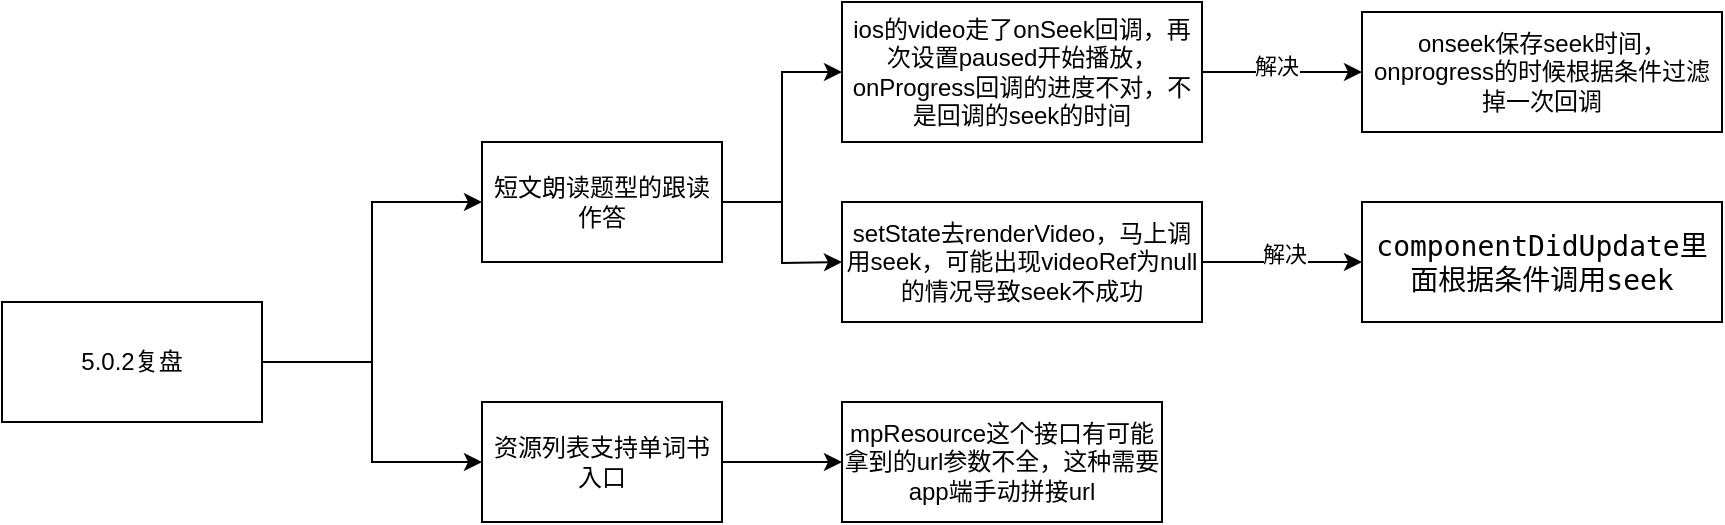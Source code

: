 <mxfile version="14.9.8" type="github">
  <diagram id="DzgCvhe-tKg0c6b0b9Ag" name="Page-1">
    <mxGraphModel dx="1188" dy="568" grid="1" gridSize="10" guides="1" tooltips="1" connect="1" arrows="1" fold="1" page="1" pageScale="1" pageWidth="827" pageHeight="1169" math="0" shadow="0">
      <root>
        <mxCell id="0" />
        <mxCell id="1" parent="0" />
        <mxCell id="GTlOflzZMcrGwnV5eUsq-2" style="edgeStyle=orthogonalEdgeStyle;rounded=0;orthogonalLoop=1;jettySize=auto;html=1;entryX=0;entryY=0.5;entryDx=0;entryDy=0;" edge="1" parent="1" source="3FnP7ytB5T22LVPL0JVN-1" target="GTlOflzZMcrGwnV5eUsq-1">
          <mxGeometry relative="1" as="geometry" />
        </mxCell>
        <mxCell id="GTlOflzZMcrGwnV5eUsq-5" style="edgeStyle=orthogonalEdgeStyle;rounded=0;orthogonalLoop=1;jettySize=auto;html=1;entryX=0;entryY=0.5;entryDx=0;entryDy=0;" edge="1" parent="1" source="3FnP7ytB5T22LVPL0JVN-1" target="GTlOflzZMcrGwnV5eUsq-3">
          <mxGeometry relative="1" as="geometry" />
        </mxCell>
        <mxCell id="3FnP7ytB5T22LVPL0JVN-1" value="5.0.2复盘" style="rounded=0;whiteSpace=wrap;html=1;" parent="1" vertex="1">
          <mxGeometry x="90" y="190" width="130" height="60" as="geometry" />
        </mxCell>
        <mxCell id="GTlOflzZMcrGwnV5eUsq-8" value="" style="edgeStyle=orthogonalEdgeStyle;rounded=0;orthogonalLoop=1;jettySize=auto;html=1;" edge="1" parent="1" source="GTlOflzZMcrGwnV5eUsq-1" target="GTlOflzZMcrGwnV5eUsq-7">
          <mxGeometry relative="1" as="geometry" />
        </mxCell>
        <mxCell id="GTlOflzZMcrGwnV5eUsq-16" style="edgeStyle=orthogonalEdgeStyle;rounded=0;orthogonalLoop=1;jettySize=auto;html=1;" edge="1" parent="1" source="GTlOflzZMcrGwnV5eUsq-1">
          <mxGeometry relative="1" as="geometry">
            <mxPoint x="510" y="170" as="targetPoint" />
          </mxGeometry>
        </mxCell>
        <mxCell id="GTlOflzZMcrGwnV5eUsq-1" value="短文朗读题型的跟读作答" style="rounded=0;whiteSpace=wrap;html=1;" vertex="1" parent="1">
          <mxGeometry x="330" y="110" width="120" height="60" as="geometry" />
        </mxCell>
        <mxCell id="GTlOflzZMcrGwnV5eUsq-22" value="" style="edgeStyle=orthogonalEdgeStyle;rounded=0;orthogonalLoop=1;jettySize=auto;html=1;" edge="1" parent="1" source="GTlOflzZMcrGwnV5eUsq-3" target="GTlOflzZMcrGwnV5eUsq-21">
          <mxGeometry relative="1" as="geometry" />
        </mxCell>
        <mxCell id="GTlOflzZMcrGwnV5eUsq-3" value="资源列表支持单词书入口" style="rounded=0;whiteSpace=wrap;html=1;" vertex="1" parent="1">
          <mxGeometry x="330" y="240" width="120" height="60" as="geometry" />
        </mxCell>
        <mxCell id="GTlOflzZMcrGwnV5eUsq-10" value="" style="edgeStyle=orthogonalEdgeStyle;rounded=0;orthogonalLoop=1;jettySize=auto;html=1;" edge="1" parent="1" source="GTlOflzZMcrGwnV5eUsq-7" target="GTlOflzZMcrGwnV5eUsq-9">
          <mxGeometry relative="1" as="geometry" />
        </mxCell>
        <mxCell id="GTlOflzZMcrGwnV5eUsq-11" value="解决" style="edgeLabel;html=1;align=center;verticalAlign=middle;resizable=0;points=[];" vertex="1" connectable="0" parent="GTlOflzZMcrGwnV5eUsq-10">
          <mxGeometry x="-0.075" y="3" relative="1" as="geometry">
            <mxPoint as="offset" />
          </mxGeometry>
        </mxCell>
        <mxCell id="GTlOflzZMcrGwnV5eUsq-7" value="ios的video走了onSeek回调，再次设置paused开始播放，onProgress回调的进度不对，不是回调的seek的时间" style="rounded=0;whiteSpace=wrap;html=1;" vertex="1" parent="1">
          <mxGeometry x="510" y="40" width="180" height="70" as="geometry" />
        </mxCell>
        <mxCell id="GTlOflzZMcrGwnV5eUsq-9" value="onseek保存seek时间，onprogress的时候根据条件过滤掉一次回调" style="rounded=0;whiteSpace=wrap;html=1;" vertex="1" parent="1">
          <mxGeometry x="770" y="45" width="180" height="60" as="geometry" />
        </mxCell>
        <mxCell id="GTlOflzZMcrGwnV5eUsq-19" value="" style="edgeStyle=orthogonalEdgeStyle;rounded=0;orthogonalLoop=1;jettySize=auto;html=1;" edge="1" parent="1" source="GTlOflzZMcrGwnV5eUsq-17" target="GTlOflzZMcrGwnV5eUsq-18">
          <mxGeometry relative="1" as="geometry" />
        </mxCell>
        <mxCell id="GTlOflzZMcrGwnV5eUsq-20" value="解决" style="edgeLabel;html=1;align=center;verticalAlign=middle;resizable=0;points=[];" vertex="1" connectable="0" parent="GTlOflzZMcrGwnV5eUsq-19">
          <mxGeometry x="0.021" y="4" relative="1" as="geometry">
            <mxPoint as="offset" />
          </mxGeometry>
        </mxCell>
        <mxCell id="GTlOflzZMcrGwnV5eUsq-17" value="setState去renderVideo，马上调用seek，可能出现videoRef为null的情况导致seek不成功" style="rounded=0;whiteSpace=wrap;html=1;" vertex="1" parent="1">
          <mxGeometry x="510" y="140" width="180" height="60" as="geometry" />
        </mxCell>
        <mxCell id="GTlOflzZMcrGwnV5eUsq-18" value="&lt;span style=&quot;font-family: monospace , &amp;#34;menlo&amp;#34; , &amp;#34;monaco&amp;#34; , &amp;#34;courier new&amp;#34; , monospace ; font-size: 14px ; font-style: normal ; font-weight: 400 ; letter-spacing: normal ; text-align: center ; text-indent: 0px ; text-transform: none ; word-spacing: 0px ; display: inline ; float: none ; background-color: rgb(255 , 255 , 255)&quot;&gt;componentDidUpdate里面根据条件调用seek&lt;/span&gt;" style="whiteSpace=wrap;html=1;rounded=0;" vertex="1" parent="1">
          <mxGeometry x="770" y="140" width="180" height="60" as="geometry" />
        </mxCell>
        <mxCell id="GTlOflzZMcrGwnV5eUsq-21" value="mpResource这个接口有可能拿到的url参数不全，这种需要app端手动拼接url" style="whiteSpace=wrap;html=1;rounded=0;" vertex="1" parent="1">
          <mxGeometry x="510" y="240" width="160" height="60" as="geometry" />
        </mxCell>
      </root>
    </mxGraphModel>
  </diagram>
</mxfile>
